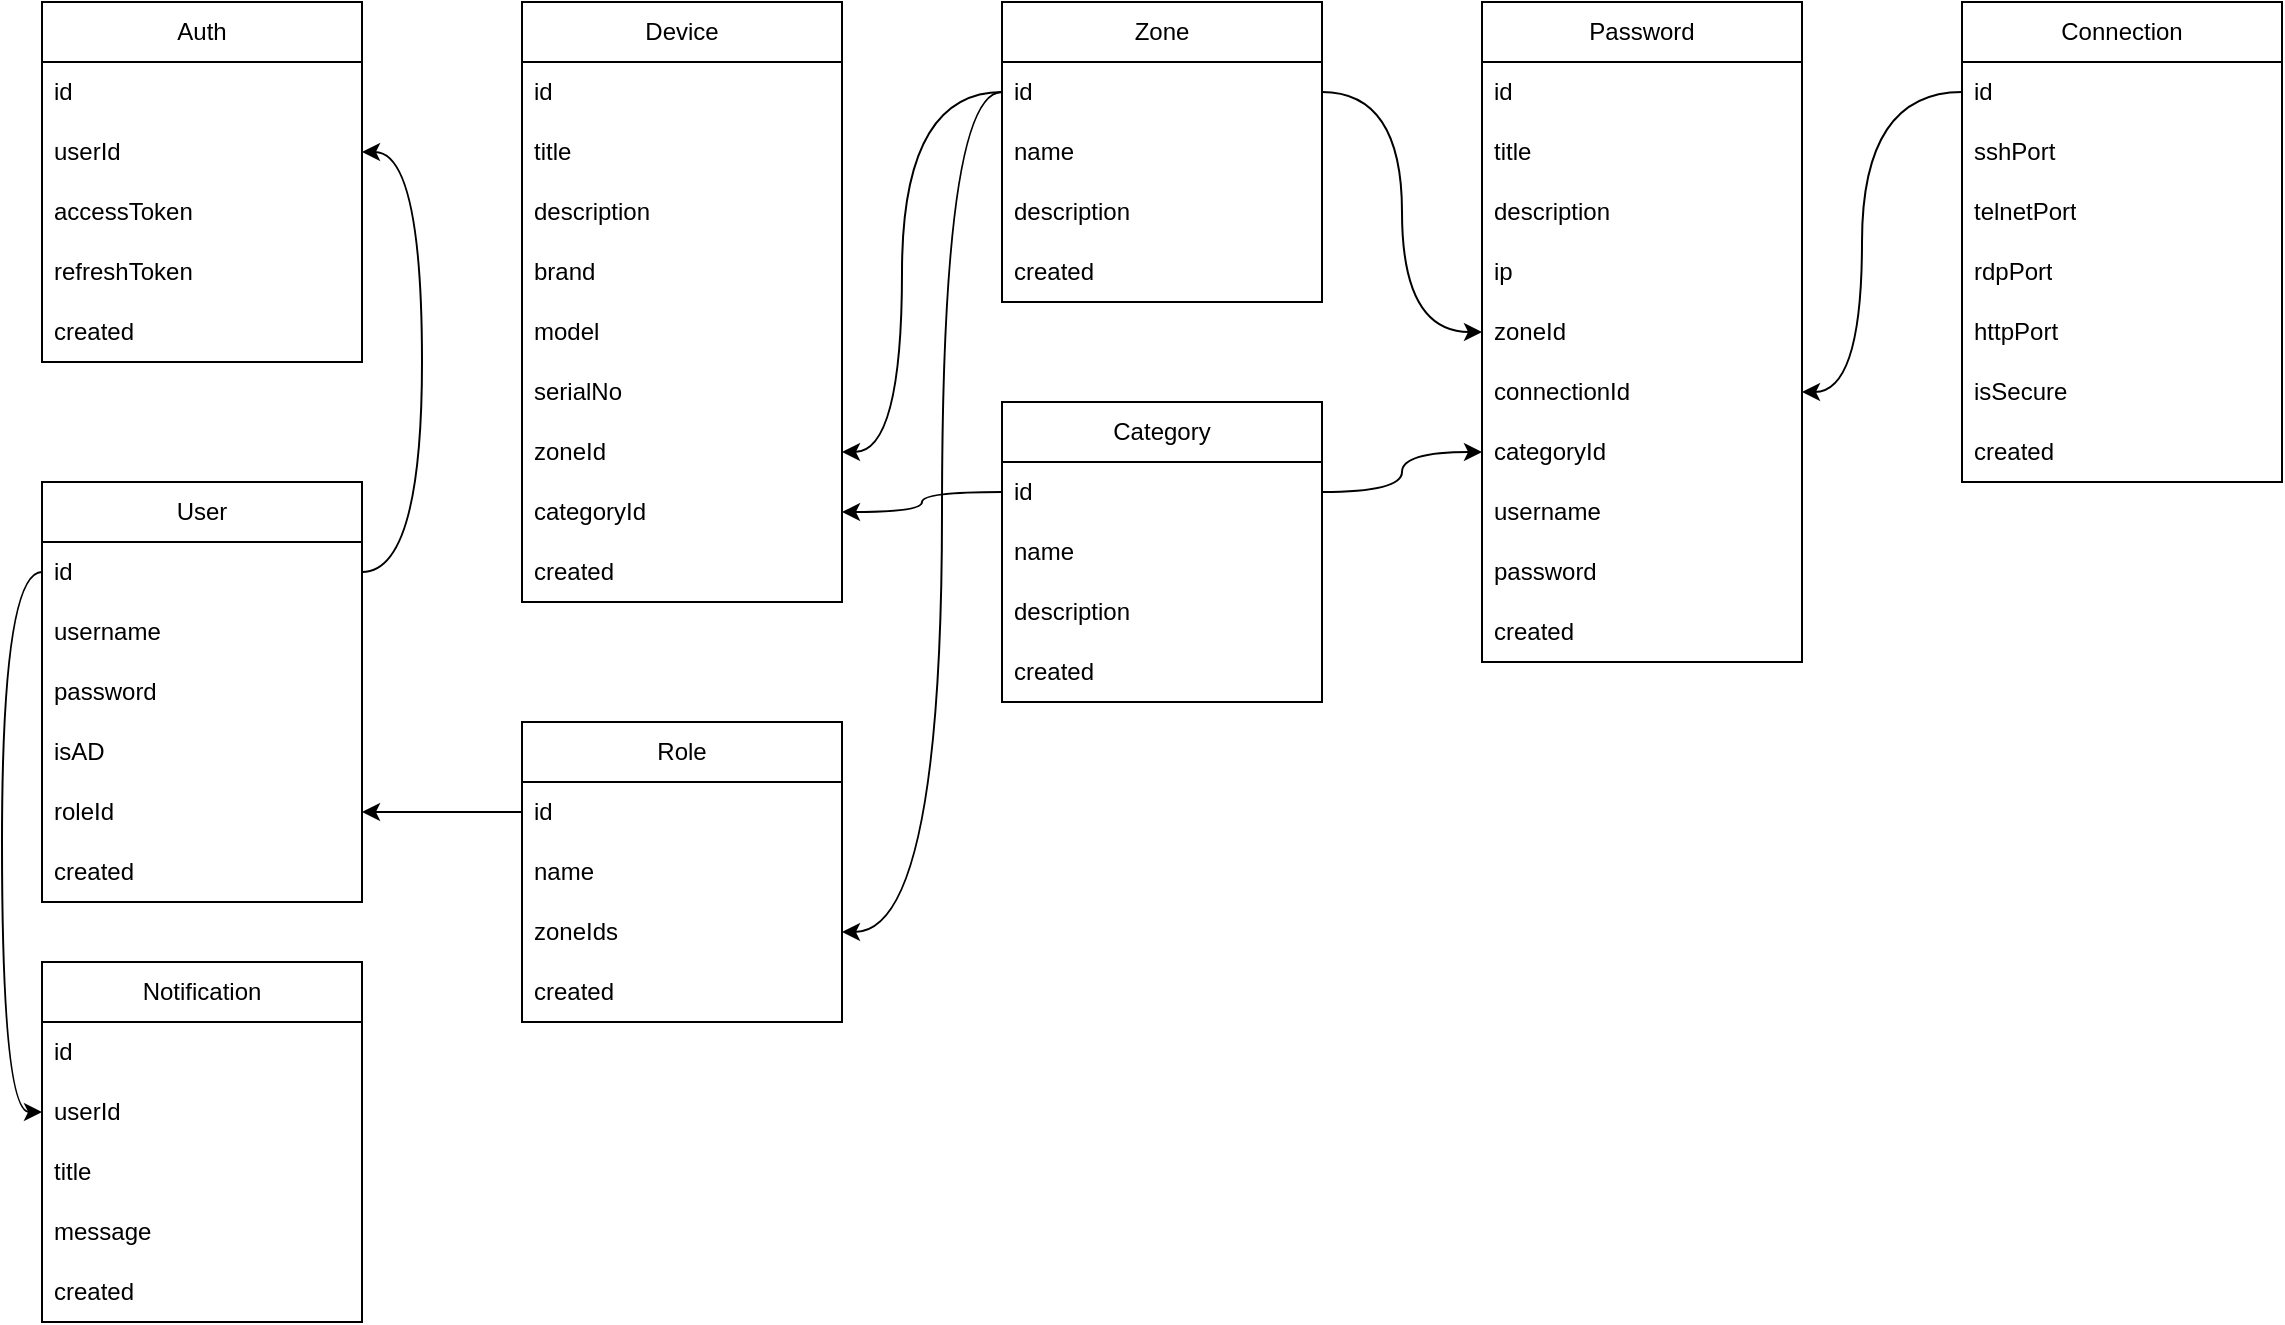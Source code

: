 <mxfile>
    <diagram id="iAbx08jiYh2Qf94keAqR" name="database">
        <mxGraphModel dx="1383" dy="544" grid="1" gridSize="10" guides="1" tooltips="1" connect="1" arrows="1" fold="1" page="1" pageScale="1" pageWidth="850" pageHeight="1100" math="0" shadow="0">
            <root>
                <mxCell id="0"/>
                <mxCell id="1" parent="0"/>
                <mxCell id="482" value="User" style="swimlane;fontStyle=0;childLayout=stackLayout;horizontal=1;startSize=30;horizontalStack=0;resizeParent=1;resizeParentMax=0;resizeLast=0;collapsible=1;marginBottom=0;whiteSpace=wrap;html=1;align=center;" parent="1" vertex="1">
                    <mxGeometry x="40" y="280" width="160" height="210" as="geometry"/>
                </mxCell>
                <mxCell id="483" value="id" style="text;strokeColor=none;fillColor=none;align=left;verticalAlign=middle;spacingLeft=4;spacingRight=4;overflow=hidden;points=[[0,0.5],[1,0.5]];portConstraint=eastwest;rotatable=0;whiteSpace=wrap;html=1;" parent="482" vertex="1">
                    <mxGeometry y="30" width="160" height="30" as="geometry"/>
                </mxCell>
                <mxCell id="484" value="username" style="text;strokeColor=none;fillColor=none;align=left;verticalAlign=middle;spacingLeft=4;spacingRight=4;overflow=hidden;points=[[0,0.5],[1,0.5]];portConstraint=eastwest;rotatable=0;whiteSpace=wrap;html=1;" parent="482" vertex="1">
                    <mxGeometry y="60" width="160" height="30" as="geometry"/>
                </mxCell>
                <mxCell id="485" value="password" style="text;strokeColor=none;fillColor=none;align=left;verticalAlign=middle;spacingLeft=4;spacingRight=4;overflow=hidden;points=[[0,0.5],[1,0.5]];portConstraint=eastwest;rotatable=0;whiteSpace=wrap;html=1;" parent="482" vertex="1">
                    <mxGeometry y="90" width="160" height="30" as="geometry"/>
                </mxCell>
                <mxCell id="486" value="isAD" style="text;strokeColor=none;fillColor=none;align=left;verticalAlign=middle;spacingLeft=4;spacingRight=4;overflow=hidden;points=[[0,0.5],[1,0.5]];portConstraint=eastwest;rotatable=0;whiteSpace=wrap;html=1;" parent="482" vertex="1">
                    <mxGeometry y="120" width="160" height="30" as="geometry"/>
                </mxCell>
                <mxCell id="487" value="roleId" style="text;strokeColor=none;fillColor=none;align=left;verticalAlign=middle;spacingLeft=4;spacingRight=4;overflow=hidden;points=[[0,0.5],[1,0.5]];portConstraint=eastwest;rotatable=0;whiteSpace=wrap;html=1;" parent="482" vertex="1">
                    <mxGeometry y="150" width="160" height="30" as="geometry"/>
                </mxCell>
                <mxCell id="488" value="created" style="text;strokeColor=none;fillColor=none;align=left;verticalAlign=middle;spacingLeft=4;spacingRight=4;overflow=hidden;points=[[0,0.5],[1,0.5]];portConstraint=eastwest;rotatable=0;whiteSpace=wrap;html=1;" parent="482" vertex="1">
                    <mxGeometry y="180" width="160" height="30" as="geometry"/>
                </mxCell>
                <mxCell id="489" value="Password" style="swimlane;fontStyle=0;childLayout=stackLayout;horizontal=1;startSize=30;horizontalStack=0;resizeParent=1;resizeParentMax=0;resizeLast=0;collapsible=1;marginBottom=0;whiteSpace=wrap;html=1;" parent="1" vertex="1">
                    <mxGeometry x="760" y="40" width="160" height="330" as="geometry"/>
                </mxCell>
                <mxCell id="490" value="id" style="text;strokeColor=none;fillColor=none;align=left;verticalAlign=middle;spacingLeft=4;spacingRight=4;overflow=hidden;points=[[0,0.5],[1,0.5]];portConstraint=eastwest;rotatable=0;whiteSpace=wrap;html=1;" parent="489" vertex="1">
                    <mxGeometry y="30" width="160" height="30" as="geometry"/>
                </mxCell>
                <mxCell id="491" value="title" style="text;strokeColor=none;fillColor=none;align=left;verticalAlign=middle;spacingLeft=4;spacingRight=4;overflow=hidden;points=[[0,0.5],[1,0.5]];portConstraint=eastwest;rotatable=0;whiteSpace=wrap;html=1;" parent="489" vertex="1">
                    <mxGeometry y="60" width="160" height="30" as="geometry"/>
                </mxCell>
                <mxCell id="492" value="description" style="text;strokeColor=none;fillColor=none;align=left;verticalAlign=middle;spacingLeft=4;spacingRight=4;overflow=hidden;points=[[0,0.5],[1,0.5]];portConstraint=eastwest;rotatable=0;whiteSpace=wrap;html=1;" parent="489" vertex="1">
                    <mxGeometry y="90" width="160" height="30" as="geometry"/>
                </mxCell>
                <mxCell id="493" value="ip" style="text;strokeColor=none;fillColor=none;align=left;verticalAlign=middle;spacingLeft=4;spacingRight=4;overflow=hidden;points=[[0,0.5],[1,0.5]];portConstraint=eastwest;rotatable=0;whiteSpace=wrap;html=1;" parent="489" vertex="1">
                    <mxGeometry y="120" width="160" height="30" as="geometry"/>
                </mxCell>
                <mxCell id="494" value="zoneId" style="text;strokeColor=none;fillColor=none;align=left;verticalAlign=middle;spacingLeft=4;spacingRight=4;overflow=hidden;points=[[0,0.5],[1,0.5]];portConstraint=eastwest;rotatable=0;whiteSpace=wrap;html=1;" parent="489" vertex="1">
                    <mxGeometry y="150" width="160" height="30" as="geometry"/>
                </mxCell>
                <mxCell id="559" value="connectionId" style="text;strokeColor=none;fillColor=none;align=left;verticalAlign=middle;spacingLeft=4;spacingRight=4;overflow=hidden;points=[[0,0.5],[1,0.5]];portConstraint=eastwest;rotatable=0;whiteSpace=wrap;html=1;" parent="489" vertex="1">
                    <mxGeometry y="180" width="160" height="30" as="geometry"/>
                </mxCell>
                <mxCell id="591" value="categoryId" style="text;strokeColor=none;fillColor=none;align=left;verticalAlign=middle;spacingLeft=4;spacingRight=4;overflow=hidden;points=[[0,0.5],[1,0.5]];portConstraint=eastwest;rotatable=0;whiteSpace=wrap;html=1;" vertex="1" parent="489">
                    <mxGeometry y="210" width="160" height="30" as="geometry"/>
                </mxCell>
                <mxCell id="495" value="username" style="text;strokeColor=none;fillColor=none;align=left;verticalAlign=middle;spacingLeft=4;spacingRight=4;overflow=hidden;points=[[0,0.5],[1,0.5]];portConstraint=eastwest;rotatable=0;whiteSpace=wrap;html=1;" parent="489" vertex="1">
                    <mxGeometry y="240" width="160" height="30" as="geometry"/>
                </mxCell>
                <mxCell id="496" value="password" style="text;strokeColor=none;fillColor=none;align=left;verticalAlign=middle;spacingLeft=4;spacingRight=4;overflow=hidden;points=[[0,0.5],[1,0.5]];portConstraint=eastwest;rotatable=0;whiteSpace=wrap;html=1;" parent="489" vertex="1">
                    <mxGeometry y="270" width="160" height="30" as="geometry"/>
                </mxCell>
                <mxCell id="497" value="created" style="text;strokeColor=none;fillColor=none;align=left;verticalAlign=middle;spacingLeft=4;spacingRight=4;overflow=hidden;points=[[0,0.5],[1,0.5]];portConstraint=eastwest;rotatable=0;whiteSpace=wrap;html=1;" parent="489" vertex="1">
                    <mxGeometry y="300" width="160" height="30" as="geometry"/>
                </mxCell>
                <mxCell id="498" value="Auth" style="swimlane;fontStyle=0;childLayout=stackLayout;horizontal=1;startSize=30;horizontalStack=0;resizeParent=1;resizeParentMax=0;resizeLast=0;collapsible=1;marginBottom=0;whiteSpace=wrap;html=1;" parent="1" vertex="1">
                    <mxGeometry x="40" y="40" width="160" height="180" as="geometry"/>
                </mxCell>
                <mxCell id="499" value="id" style="text;strokeColor=none;fillColor=none;align=left;verticalAlign=middle;spacingLeft=4;spacingRight=4;overflow=hidden;points=[[0,0.5],[1,0.5]];portConstraint=eastwest;rotatable=0;whiteSpace=wrap;html=1;" parent="498" vertex="1">
                    <mxGeometry y="30" width="160" height="30" as="geometry"/>
                </mxCell>
                <mxCell id="500" value="userId" style="text;strokeColor=none;fillColor=none;align=left;verticalAlign=middle;spacingLeft=4;spacingRight=4;overflow=hidden;points=[[0,0.5],[1,0.5]];portConstraint=eastwest;rotatable=0;whiteSpace=wrap;html=1;" parent="498" vertex="1">
                    <mxGeometry y="60" width="160" height="30" as="geometry"/>
                </mxCell>
                <mxCell id="501" value="accessToken" style="text;strokeColor=none;fillColor=none;align=left;verticalAlign=middle;spacingLeft=4;spacingRight=4;overflow=hidden;points=[[0,0.5],[1,0.5]];portConstraint=eastwest;rotatable=0;whiteSpace=wrap;html=1;" parent="498" vertex="1">
                    <mxGeometry y="90" width="160" height="30" as="geometry"/>
                </mxCell>
                <mxCell id="502" value="refreshToken" style="text;strokeColor=none;fillColor=none;align=left;verticalAlign=middle;spacingLeft=4;spacingRight=4;overflow=hidden;points=[[0,0.5],[1,0.5]];portConstraint=eastwest;rotatable=0;whiteSpace=wrap;html=1;" parent="498" vertex="1">
                    <mxGeometry y="120" width="160" height="30" as="geometry"/>
                </mxCell>
                <mxCell id="503" value="created" style="text;strokeColor=none;fillColor=none;align=left;verticalAlign=middle;spacingLeft=4;spacingRight=4;overflow=hidden;points=[[0,0.5],[1,0.5]];portConstraint=eastwest;rotatable=0;whiteSpace=wrap;html=1;" parent="498" vertex="1">
                    <mxGeometry y="150" width="160" height="30" as="geometry"/>
                </mxCell>
                <mxCell id="504" value="Device" style="swimlane;fontStyle=0;childLayout=stackLayout;horizontal=1;startSize=30;horizontalStack=0;resizeParent=1;resizeParentMax=0;resizeLast=0;collapsible=1;marginBottom=0;whiteSpace=wrap;html=1;" parent="1" vertex="1">
                    <mxGeometry x="280" y="40" width="160" height="300" as="geometry"/>
                </mxCell>
                <mxCell id="505" value="id" style="text;strokeColor=none;fillColor=none;align=left;verticalAlign=middle;spacingLeft=4;spacingRight=4;overflow=hidden;points=[[0,0.5],[1,0.5]];portConstraint=eastwest;rotatable=0;whiteSpace=wrap;html=1;" parent="504" vertex="1">
                    <mxGeometry y="30" width="160" height="30" as="geometry"/>
                </mxCell>
                <mxCell id="506" value="title" style="text;strokeColor=none;fillColor=none;align=left;verticalAlign=middle;spacingLeft=4;spacingRight=4;overflow=hidden;points=[[0,0.5],[1,0.5]];portConstraint=eastwest;rotatable=0;whiteSpace=wrap;html=1;" parent="504" vertex="1">
                    <mxGeometry y="60" width="160" height="30" as="geometry"/>
                </mxCell>
                <mxCell id="507" value="description" style="text;strokeColor=none;fillColor=none;align=left;verticalAlign=middle;spacingLeft=4;spacingRight=4;overflow=hidden;points=[[0,0.5],[1,0.5]];portConstraint=eastwest;rotatable=0;whiteSpace=wrap;html=1;" parent="504" vertex="1">
                    <mxGeometry y="90" width="160" height="30" as="geometry"/>
                </mxCell>
                <mxCell id="508" value="brand" style="text;strokeColor=none;fillColor=none;align=left;verticalAlign=middle;spacingLeft=4;spacingRight=4;overflow=hidden;points=[[0,0.5],[1,0.5]];portConstraint=eastwest;rotatable=0;whiteSpace=wrap;html=1;" parent="504" vertex="1">
                    <mxGeometry y="120" width="160" height="30" as="geometry"/>
                </mxCell>
                <mxCell id="509" value="model" style="text;strokeColor=none;fillColor=none;align=left;verticalAlign=middle;spacingLeft=4;spacingRight=4;overflow=hidden;points=[[0,0.5],[1,0.5]];portConstraint=eastwest;rotatable=0;whiteSpace=wrap;html=1;" parent="504" vertex="1">
                    <mxGeometry y="150" width="160" height="30" as="geometry"/>
                </mxCell>
                <mxCell id="510" value="serialNo" style="text;strokeColor=none;fillColor=none;align=left;verticalAlign=middle;spacingLeft=4;spacingRight=4;overflow=hidden;points=[[0,0.5],[1,0.5]];portConstraint=eastwest;rotatable=0;whiteSpace=wrap;html=1;" parent="504" vertex="1">
                    <mxGeometry y="180" width="160" height="30" as="geometry"/>
                </mxCell>
                <mxCell id="511" value="zoneId" style="text;strokeColor=none;fillColor=none;align=left;verticalAlign=middle;spacingLeft=4;spacingRight=4;overflow=hidden;points=[[0,0.5],[1,0.5]];portConstraint=eastwest;rotatable=0;whiteSpace=wrap;html=1;" parent="504" vertex="1">
                    <mxGeometry y="210" width="160" height="30" as="geometry"/>
                </mxCell>
                <mxCell id="590" value="categoryId" style="text;strokeColor=none;fillColor=none;align=left;verticalAlign=middle;spacingLeft=4;spacingRight=4;overflow=hidden;points=[[0,0.5],[1,0.5]];portConstraint=eastwest;rotatable=0;whiteSpace=wrap;html=1;" vertex="1" parent="504">
                    <mxGeometry y="240" width="160" height="30" as="geometry"/>
                </mxCell>
                <mxCell id="512" value="created" style="text;strokeColor=none;fillColor=none;align=left;verticalAlign=middle;spacingLeft=4;spacingRight=4;overflow=hidden;points=[[0,0.5],[1,0.5]];portConstraint=eastwest;rotatable=0;whiteSpace=wrap;html=1;" parent="504" vertex="1">
                    <mxGeometry y="270" width="160" height="30" as="geometry"/>
                </mxCell>
                <mxCell id="513" value="Zone" style="swimlane;fontStyle=0;childLayout=stackLayout;horizontal=1;startSize=30;horizontalStack=0;resizeParent=1;resizeParentMax=0;resizeLast=0;collapsible=1;marginBottom=0;whiteSpace=wrap;html=1;" parent="1" vertex="1">
                    <mxGeometry x="520" y="40" width="160" height="150" as="geometry"/>
                </mxCell>
                <mxCell id="514" value="id" style="text;strokeColor=none;fillColor=none;align=left;verticalAlign=middle;spacingLeft=4;spacingRight=4;overflow=hidden;points=[[0,0.5],[1,0.5]];portConstraint=eastwest;rotatable=0;whiteSpace=wrap;html=1;" parent="513" vertex="1">
                    <mxGeometry y="30" width="160" height="30" as="geometry"/>
                </mxCell>
                <mxCell id="515" value="name" style="text;strokeColor=none;fillColor=none;align=left;verticalAlign=middle;spacingLeft=4;spacingRight=4;overflow=hidden;points=[[0,0.5],[1,0.5]];portConstraint=eastwest;rotatable=0;whiteSpace=wrap;html=1;" parent="513" vertex="1">
                    <mxGeometry y="60" width="160" height="30" as="geometry"/>
                </mxCell>
                <mxCell id="516" value="description" style="text;strokeColor=none;fillColor=none;align=left;verticalAlign=middle;spacingLeft=4;spacingRight=4;overflow=hidden;points=[[0,0.5],[1,0.5]];portConstraint=eastwest;rotatable=0;whiteSpace=wrap;html=1;" parent="513" vertex="1">
                    <mxGeometry y="90" width="160" height="30" as="geometry"/>
                </mxCell>
                <mxCell id="517" value="created" style="text;strokeColor=none;fillColor=none;align=left;verticalAlign=middle;spacingLeft=4;spacingRight=4;overflow=hidden;points=[[0,0.5],[1,0.5]];portConstraint=eastwest;rotatable=0;whiteSpace=wrap;html=1;" parent="513" vertex="1">
                    <mxGeometry y="120" width="160" height="30" as="geometry"/>
                </mxCell>
                <mxCell id="518" value="" style="endArrow=classic;html=1;edgeStyle=elbowEdgeStyle;curved=1;" parent="1" source="483" target="500" edge="1">
                    <mxGeometry width="50" height="50" relative="1" as="geometry">
                        <mxPoint x="300" y="257" as="sourcePoint"/>
                        <mxPoint x="300" y="487" as="targetPoint"/>
                        <Array as="points">
                            <mxPoint x="230" y="410"/>
                        </Array>
                    </mxGeometry>
                </mxCell>
                <mxCell id="519" value="" style="endArrow=classic;html=1;edgeStyle=elbowEdgeStyle;curved=1;" parent="1" source="514" target="494" edge="1">
                    <mxGeometry width="50" height="50" relative="1" as="geometry">
                        <mxPoint x="750" y="100" as="sourcePoint"/>
                        <mxPoint x="540.0" y="214" as="targetPoint"/>
                        <Array as="points">
                            <mxPoint x="720" y="140"/>
                        </Array>
                    </mxGeometry>
                </mxCell>
                <mxCell id="520" value="" style="endArrow=classic;html=1;edgeStyle=elbowEdgeStyle;curved=1;" parent="1" source="514" target="511" edge="1">
                    <mxGeometry width="50" height="50" relative="1" as="geometry">
                        <mxPoint x="740" y="97" as="sourcePoint"/>
                        <mxPoint x="740" y="437" as="targetPoint"/>
                        <Array as="points">
                            <mxPoint x="470" y="170"/>
                        </Array>
                    </mxGeometry>
                </mxCell>
                <mxCell id="532" value="Notification" style="swimlane;fontStyle=0;childLayout=stackLayout;horizontal=1;startSize=30;horizontalStack=0;resizeParent=1;resizeParentMax=0;resizeLast=0;collapsible=1;marginBottom=0;whiteSpace=wrap;html=1;" parent="1" vertex="1">
                    <mxGeometry x="40" y="520" width="160" height="180" as="geometry"/>
                </mxCell>
                <mxCell id="533" value="id" style="text;strokeColor=none;fillColor=none;align=left;verticalAlign=middle;spacingLeft=4;spacingRight=4;overflow=hidden;points=[[0,0.5],[1,0.5]];portConstraint=eastwest;rotatable=0;whiteSpace=wrap;html=1;" parent="532" vertex="1">
                    <mxGeometry y="30" width="160" height="30" as="geometry"/>
                </mxCell>
                <mxCell id="561" value="userId" style="text;strokeColor=none;fillColor=none;align=left;verticalAlign=middle;spacingLeft=4;spacingRight=4;overflow=hidden;points=[[0,0.5],[1,0.5]];portConstraint=eastwest;rotatable=0;whiteSpace=wrap;html=1;" parent="532" vertex="1">
                    <mxGeometry y="60" width="160" height="30" as="geometry"/>
                </mxCell>
                <mxCell id="534" value="title" style="text;strokeColor=none;fillColor=none;align=left;verticalAlign=middle;spacingLeft=4;spacingRight=4;overflow=hidden;points=[[0,0.5],[1,0.5]];portConstraint=eastwest;rotatable=0;whiteSpace=wrap;html=1;" parent="532" vertex="1">
                    <mxGeometry y="90" width="160" height="30" as="geometry"/>
                </mxCell>
                <mxCell id="535" value="message" style="text;strokeColor=none;fillColor=none;align=left;verticalAlign=middle;spacingLeft=4;spacingRight=4;overflow=hidden;points=[[0,0.5],[1,0.5]];portConstraint=eastwest;rotatable=0;whiteSpace=wrap;html=1;" parent="532" vertex="1">
                    <mxGeometry y="120" width="160" height="30" as="geometry"/>
                </mxCell>
                <mxCell id="536" value="created" style="text;strokeColor=none;fillColor=none;align=left;verticalAlign=middle;spacingLeft=4;spacingRight=4;overflow=hidden;points=[[0,0.5],[1,0.5]];portConstraint=eastwest;rotatable=0;whiteSpace=wrap;html=1;" parent="532" vertex="1">
                    <mxGeometry y="150" width="160" height="30" as="geometry"/>
                </mxCell>
                <mxCell id="537" value="Role" style="swimlane;fontStyle=0;childLayout=stackLayout;horizontal=1;startSize=30;horizontalStack=0;resizeParent=1;resizeParentMax=0;resizeLast=0;collapsible=1;marginBottom=0;whiteSpace=wrap;html=1;" parent="1" vertex="1">
                    <mxGeometry x="280" y="400" width="160" height="150" as="geometry"/>
                </mxCell>
                <mxCell id="538" value="id" style="text;strokeColor=none;fillColor=none;align=left;verticalAlign=middle;spacingLeft=4;spacingRight=4;overflow=hidden;points=[[0,0.5],[1,0.5]];portConstraint=eastwest;rotatable=0;whiteSpace=wrap;html=1;" parent="537" vertex="1">
                    <mxGeometry y="30" width="160" height="30" as="geometry"/>
                </mxCell>
                <mxCell id="539" value="name" style="text;strokeColor=none;fillColor=none;align=left;verticalAlign=middle;spacingLeft=4;spacingRight=4;overflow=hidden;points=[[0,0.5],[1,0.5]];portConstraint=eastwest;rotatable=0;whiteSpace=wrap;html=1;" parent="537" vertex="1">
                    <mxGeometry y="60" width="160" height="30" as="geometry"/>
                </mxCell>
                <mxCell id="540" value="zoneIds" style="text;strokeColor=none;fillColor=none;align=left;verticalAlign=middle;spacingLeft=4;spacingRight=4;overflow=hidden;points=[[0,0.5],[1,0.5]];portConstraint=eastwest;rotatable=0;whiteSpace=wrap;html=1;" parent="537" vertex="1">
                    <mxGeometry y="90" width="160" height="30" as="geometry"/>
                </mxCell>
                <mxCell id="541" value="created" style="text;strokeColor=none;fillColor=none;align=left;verticalAlign=middle;spacingLeft=4;spacingRight=4;overflow=hidden;points=[[0,0.5],[1,0.5]];portConstraint=eastwest;rotatable=0;whiteSpace=wrap;html=1;" parent="537" vertex="1">
                    <mxGeometry y="120" width="160" height="30" as="geometry"/>
                </mxCell>
                <mxCell id="542" value="" style="endArrow=classic;html=1;edgeStyle=elbowEdgeStyle;curved=1;" parent="1" source="514" target="540" edge="1">
                    <mxGeometry width="50" height="50" relative="1" as="geometry">
                        <mxPoint x="210" y="675" as="sourcePoint"/>
                        <mxPoint x="440" y="465" as="targetPoint"/>
                        <Array as="points">
                            <mxPoint x="490" y="300"/>
                        </Array>
                    </mxGeometry>
                </mxCell>
                <mxCell id="543" value="" style="endArrow=classic;html=1;edgeStyle=elbowEdgeStyle;curved=1;" parent="1" source="538" target="487" edge="1">
                    <mxGeometry width="50" height="50" relative="1" as="geometry">
                        <mxPoint x="290" y="430" as="sourcePoint"/>
                        <mxPoint x="210" y="675" as="targetPoint"/>
                        <Array as="points"/>
                    </mxGeometry>
                </mxCell>
                <mxCell id="554" value="Connection" style="swimlane;fontStyle=0;childLayout=stackLayout;horizontal=1;startSize=30;horizontalStack=0;resizeParent=1;resizeParentMax=0;resizeLast=0;collapsible=1;marginBottom=0;whiteSpace=wrap;html=1;" parent="1" vertex="1">
                    <mxGeometry x="1000" y="40" width="160" height="240" as="geometry"/>
                </mxCell>
                <mxCell id="555" value="id" style="text;strokeColor=none;fillColor=none;align=left;verticalAlign=middle;spacingLeft=4;spacingRight=4;overflow=hidden;points=[[0,0.5],[1,0.5]];portConstraint=eastwest;rotatable=0;whiteSpace=wrap;html=1;" parent="554" vertex="1">
                    <mxGeometry y="30" width="160" height="30" as="geometry"/>
                </mxCell>
                <mxCell id="556" value="sshPort" style="text;strokeColor=none;fillColor=none;align=left;verticalAlign=middle;spacingLeft=4;spacingRight=4;overflow=hidden;points=[[0,0.5],[1,0.5]];portConstraint=eastwest;rotatable=0;whiteSpace=wrap;html=1;" parent="554" vertex="1">
                    <mxGeometry y="60" width="160" height="30" as="geometry"/>
                </mxCell>
                <mxCell id="597" value="telnetPort" style="text;strokeColor=none;fillColor=none;align=left;verticalAlign=middle;spacingLeft=4;spacingRight=4;overflow=hidden;points=[[0,0.5],[1,0.5]];portConstraint=eastwest;rotatable=0;whiteSpace=wrap;html=1;" vertex="1" parent="554">
                    <mxGeometry y="90" width="160" height="30" as="geometry"/>
                </mxCell>
                <mxCell id="565" value="rdpPort" style="text;strokeColor=none;fillColor=none;align=left;verticalAlign=middle;spacingLeft=4;spacingRight=4;overflow=hidden;points=[[0,0.5],[1,0.5]];portConstraint=eastwest;rotatable=0;whiteSpace=wrap;html=1;" parent="554" vertex="1">
                    <mxGeometry y="120" width="160" height="30" as="geometry"/>
                </mxCell>
                <mxCell id="564" value="httpPort" style="text;strokeColor=none;fillColor=none;align=left;verticalAlign=middle;spacingLeft=4;spacingRight=4;overflow=hidden;points=[[0,0.5],[1,0.5]];portConstraint=eastwest;rotatable=0;whiteSpace=wrap;html=1;" parent="554" vertex="1">
                    <mxGeometry y="150" width="160" height="30" as="geometry"/>
                </mxCell>
                <mxCell id="596" value="isSecure" style="text;strokeColor=none;fillColor=none;align=left;verticalAlign=middle;spacingLeft=4;spacingRight=4;overflow=hidden;points=[[0,0.5],[1,0.5]];portConstraint=eastwest;rotatable=0;whiteSpace=wrap;html=1;" vertex="1" parent="554">
                    <mxGeometry y="180" width="160" height="30" as="geometry"/>
                </mxCell>
                <mxCell id="558" value="created" style="text;strokeColor=none;fillColor=none;align=left;verticalAlign=middle;spacingLeft=4;spacingRight=4;overflow=hidden;points=[[0,0.5],[1,0.5]];portConstraint=eastwest;rotatable=0;whiteSpace=wrap;html=1;" parent="554" vertex="1">
                    <mxGeometry y="210" width="160" height="30" as="geometry"/>
                </mxCell>
                <mxCell id="560" value="" style="endArrow=classic;html=1;edgeStyle=elbowEdgeStyle;curved=1;" parent="1" source="555" target="559" edge="1">
                    <mxGeometry width="50" height="50" relative="1" as="geometry">
                        <mxPoint x="690" y="95" as="sourcePoint"/>
                        <mxPoint x="770" y="215" as="targetPoint"/>
                        <Array as="points">
                            <mxPoint x="950" y="160"/>
                        </Array>
                    </mxGeometry>
                </mxCell>
                <mxCell id="562" value="" style="endArrow=classic;html=1;edgeStyle=elbowEdgeStyle;curved=1;" parent="1" source="483" target="561" edge="1">
                    <mxGeometry width="50" height="50" relative="1" as="geometry">
                        <mxPoint x="290" y="415" as="sourcePoint"/>
                        <mxPoint x="250" y="350" as="targetPoint"/>
                        <Array as="points">
                            <mxPoint x="20" y="450"/>
                        </Array>
                    </mxGeometry>
                </mxCell>
                <mxCell id="580" value="Category" style="swimlane;fontStyle=0;childLayout=stackLayout;horizontal=1;startSize=30;horizontalStack=0;resizeParent=1;resizeParentMax=0;resizeLast=0;collapsible=1;marginBottom=0;whiteSpace=wrap;html=1;" vertex="1" parent="1">
                    <mxGeometry x="520" y="240" width="160" height="150" as="geometry"/>
                </mxCell>
                <mxCell id="581" value="id" style="text;strokeColor=none;fillColor=none;align=left;verticalAlign=middle;spacingLeft=4;spacingRight=4;overflow=hidden;points=[[0,0.5],[1,0.5]];portConstraint=eastwest;rotatable=0;whiteSpace=wrap;html=1;" vertex="1" parent="580">
                    <mxGeometry y="30" width="160" height="30" as="geometry"/>
                </mxCell>
                <mxCell id="582" value="name" style="text;strokeColor=none;fillColor=none;align=left;verticalAlign=middle;spacingLeft=4;spacingRight=4;overflow=hidden;points=[[0,0.5],[1,0.5]];portConstraint=eastwest;rotatable=0;whiteSpace=wrap;html=1;" vertex="1" parent="580">
                    <mxGeometry y="60" width="160" height="30" as="geometry"/>
                </mxCell>
                <mxCell id="583" value="description" style="text;strokeColor=none;fillColor=none;align=left;verticalAlign=middle;spacingLeft=4;spacingRight=4;overflow=hidden;points=[[0,0.5],[1,0.5]];portConstraint=eastwest;rotatable=0;whiteSpace=wrap;html=1;" vertex="1" parent="580">
                    <mxGeometry y="90" width="160" height="30" as="geometry"/>
                </mxCell>
                <mxCell id="584" value="created" style="text;strokeColor=none;fillColor=none;align=left;verticalAlign=middle;spacingLeft=4;spacingRight=4;overflow=hidden;points=[[0,0.5],[1,0.5]];portConstraint=eastwest;rotatable=0;whiteSpace=wrap;html=1;" vertex="1" parent="580">
                    <mxGeometry y="120" width="160" height="30" as="geometry"/>
                </mxCell>
                <mxCell id="592" value="" style="endArrow=classic;html=1;edgeStyle=elbowEdgeStyle;curved=1;" edge="1" parent="1" source="581" target="590">
                    <mxGeometry width="50" height="50" relative="1" as="geometry">
                        <mxPoint x="630" y="440" as="sourcePoint"/>
                        <mxPoint x="550" y="440" as="targetPoint"/>
                        <Array as="points"/>
                    </mxGeometry>
                </mxCell>
                <mxCell id="593" value="" style="endArrow=classic;html=1;edgeStyle=elbowEdgeStyle;curved=1;" edge="1" parent="1" source="581" target="591">
                    <mxGeometry width="50" height="50" relative="1" as="geometry">
                        <mxPoint x="640" y="450" as="sourcePoint"/>
                        <mxPoint x="560" y="450" as="targetPoint"/>
                        <Array as="points"/>
                    </mxGeometry>
                </mxCell>
            </root>
        </mxGraphModel>
    </diagram>
</mxfile>